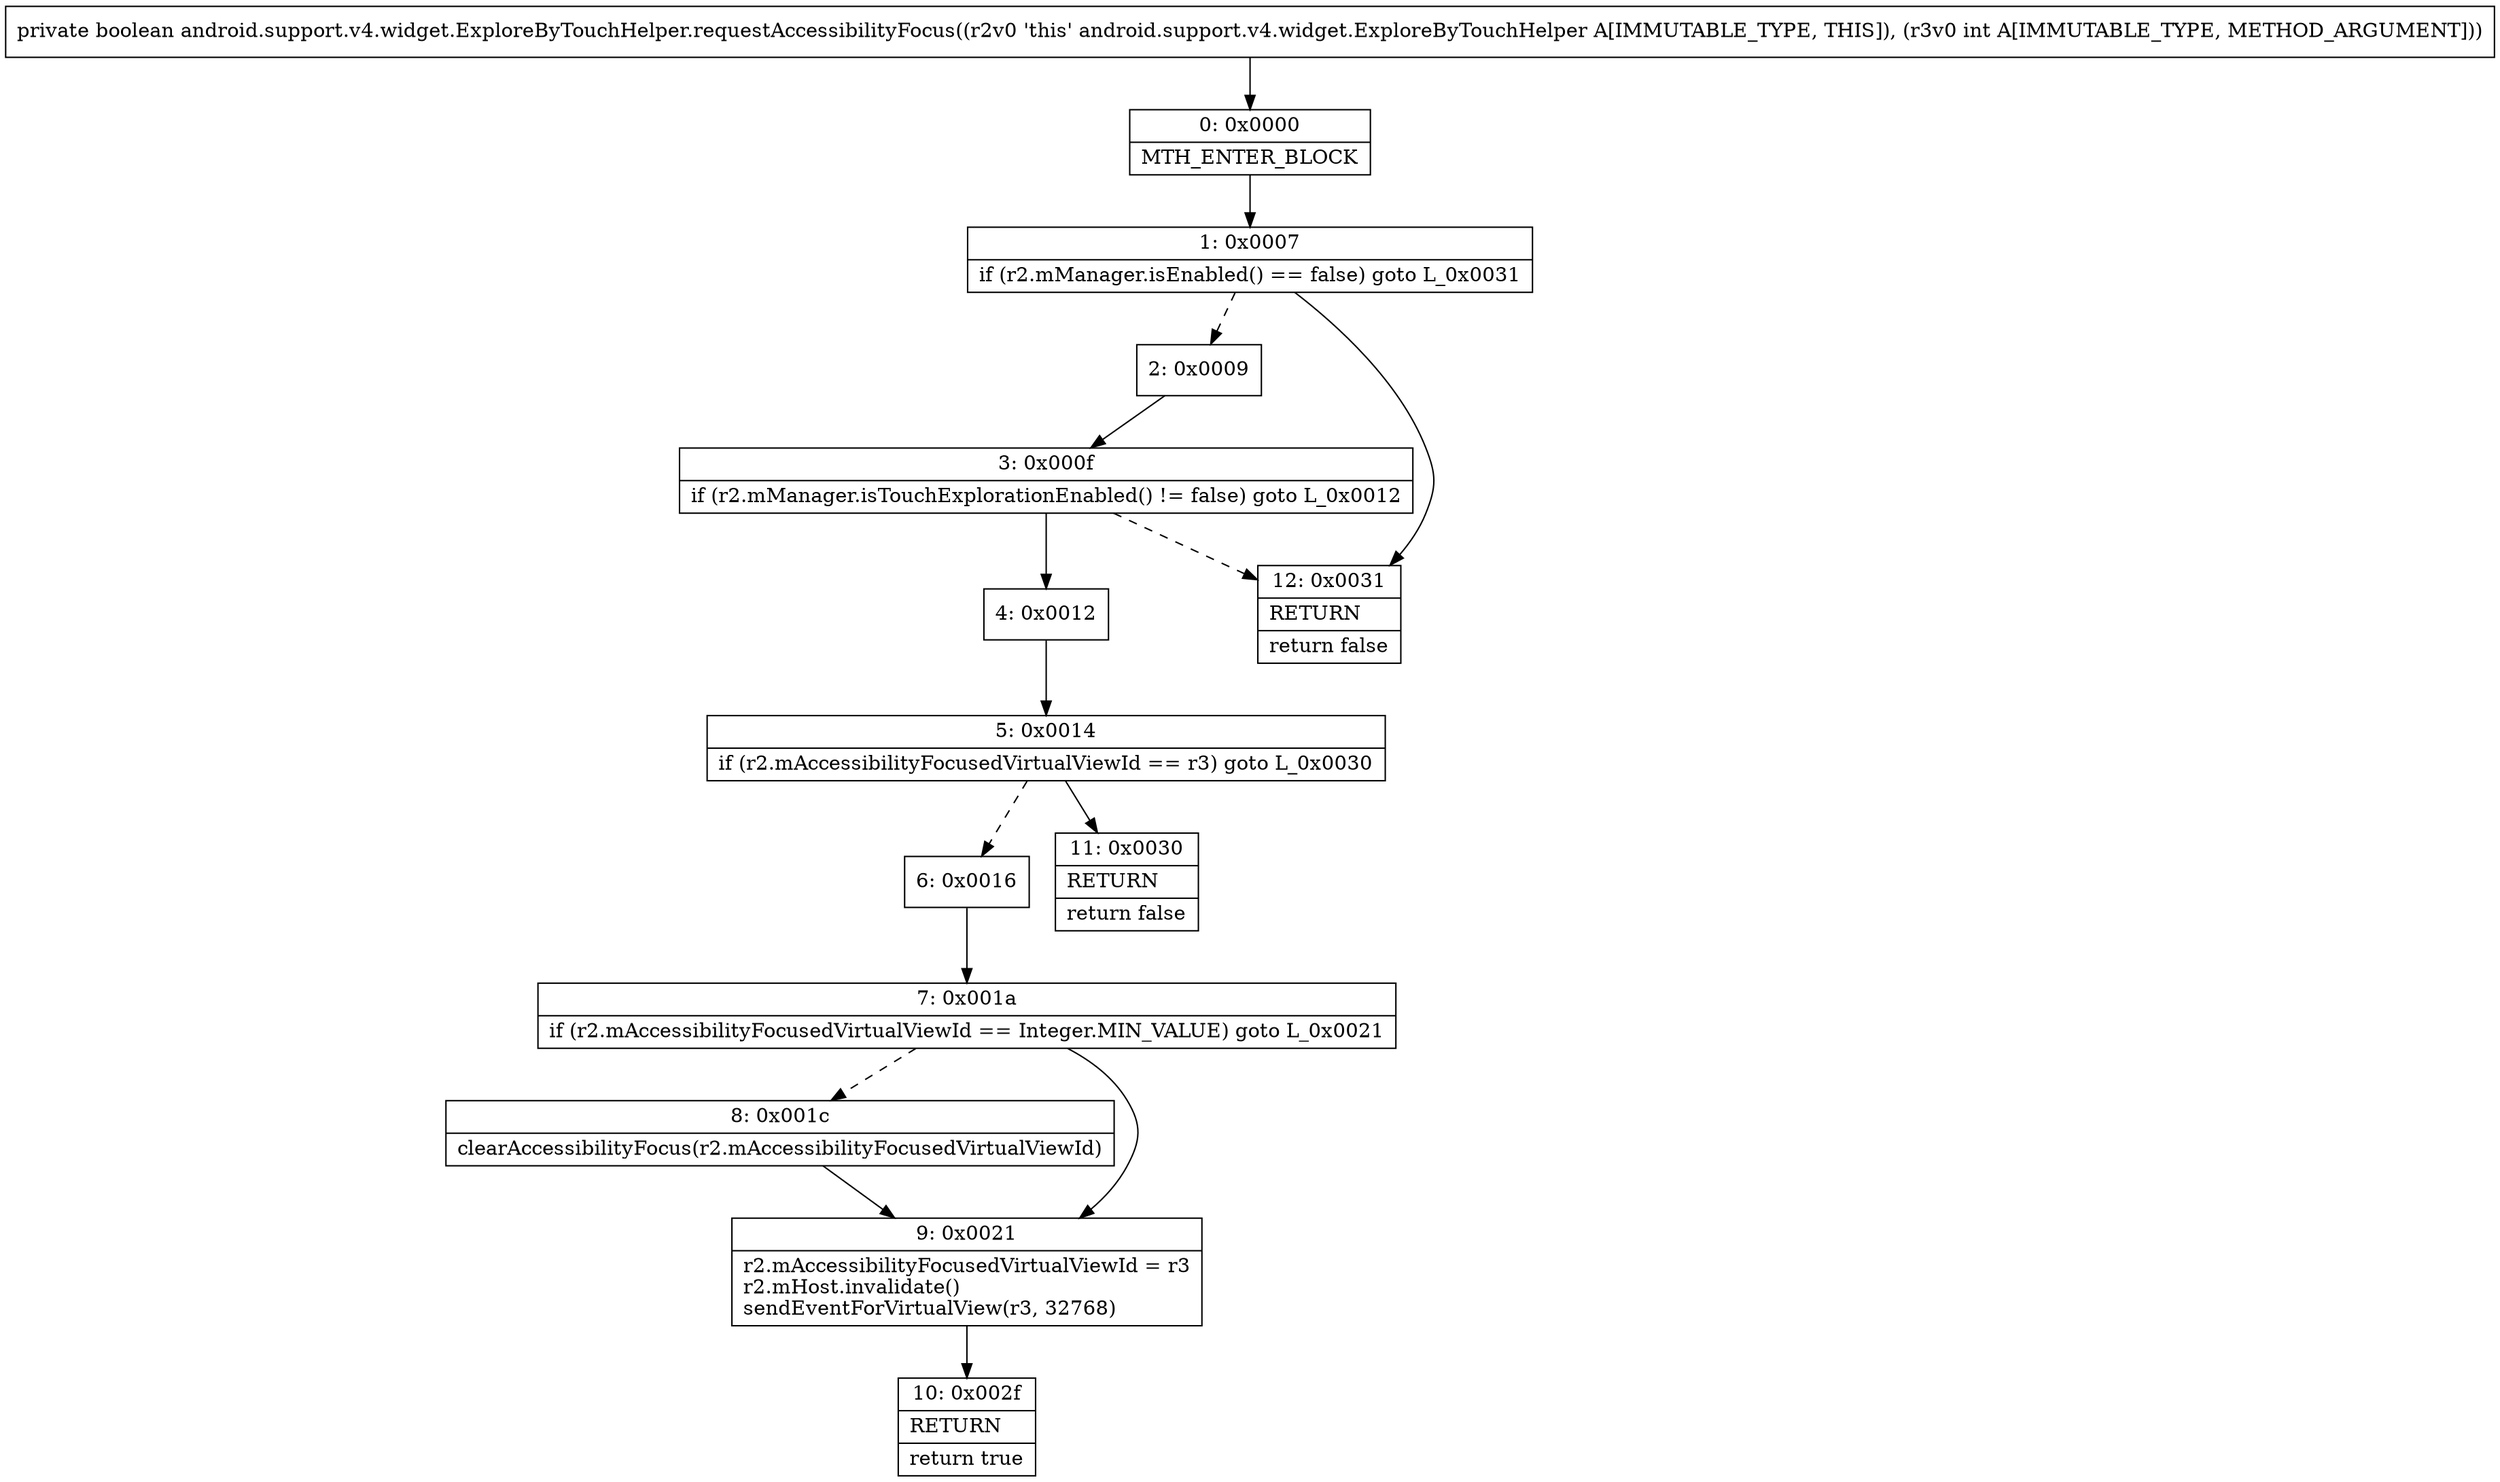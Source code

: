 digraph "CFG forandroid.support.v4.widget.ExploreByTouchHelper.requestAccessibilityFocus(I)Z" {
Node_0 [shape=record,label="{0\:\ 0x0000|MTH_ENTER_BLOCK\l}"];
Node_1 [shape=record,label="{1\:\ 0x0007|if (r2.mManager.isEnabled() == false) goto L_0x0031\l}"];
Node_2 [shape=record,label="{2\:\ 0x0009}"];
Node_3 [shape=record,label="{3\:\ 0x000f|if (r2.mManager.isTouchExplorationEnabled() != false) goto L_0x0012\l}"];
Node_4 [shape=record,label="{4\:\ 0x0012}"];
Node_5 [shape=record,label="{5\:\ 0x0014|if (r2.mAccessibilityFocusedVirtualViewId == r3) goto L_0x0030\l}"];
Node_6 [shape=record,label="{6\:\ 0x0016}"];
Node_7 [shape=record,label="{7\:\ 0x001a|if (r2.mAccessibilityFocusedVirtualViewId == Integer.MIN_VALUE) goto L_0x0021\l}"];
Node_8 [shape=record,label="{8\:\ 0x001c|clearAccessibilityFocus(r2.mAccessibilityFocusedVirtualViewId)\l}"];
Node_9 [shape=record,label="{9\:\ 0x0021|r2.mAccessibilityFocusedVirtualViewId = r3\lr2.mHost.invalidate()\lsendEventForVirtualView(r3, 32768)\l}"];
Node_10 [shape=record,label="{10\:\ 0x002f|RETURN\l|return true\l}"];
Node_11 [shape=record,label="{11\:\ 0x0030|RETURN\l|return false\l}"];
Node_12 [shape=record,label="{12\:\ 0x0031|RETURN\l|return false\l}"];
MethodNode[shape=record,label="{private boolean android.support.v4.widget.ExploreByTouchHelper.requestAccessibilityFocus((r2v0 'this' android.support.v4.widget.ExploreByTouchHelper A[IMMUTABLE_TYPE, THIS]), (r3v0 int A[IMMUTABLE_TYPE, METHOD_ARGUMENT])) }"];
MethodNode -> Node_0;
Node_0 -> Node_1;
Node_1 -> Node_2[style=dashed];
Node_1 -> Node_12;
Node_2 -> Node_3;
Node_3 -> Node_4;
Node_3 -> Node_12[style=dashed];
Node_4 -> Node_5;
Node_5 -> Node_6[style=dashed];
Node_5 -> Node_11;
Node_6 -> Node_7;
Node_7 -> Node_8[style=dashed];
Node_7 -> Node_9;
Node_8 -> Node_9;
Node_9 -> Node_10;
}

